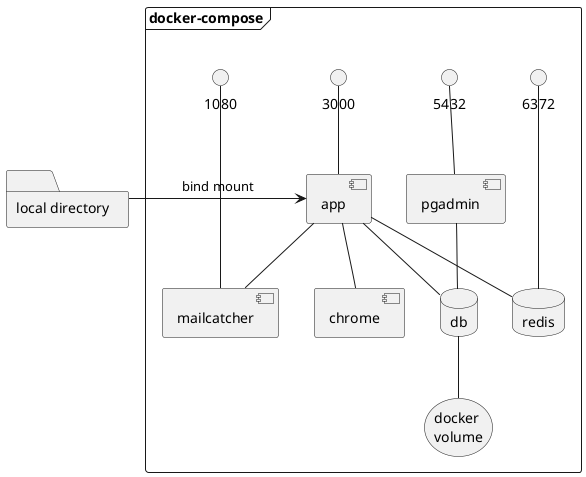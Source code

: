 @startuml
frame docker-compose {
  component app
  component mailcatcher
  component pgadmin
  component chrome
  database redis
  database db
  storage pgdata as "docker\nvolume"

  app -- db
  app -- mailcatcher
  app -- redis
  app -- chrome
  pgadmin -- db
  db -- pgdata

  3000 -- app
  5432 -- pgadmin
  6372 --- redis
  1080 --- mailcatcher
}

folder local as "local directory"
local -> app: bind mount

@enduml

@startuml
skinparameters
@enduml

@startuml
version
@enduml

@startmindmap
* PlantUML
 * UML diagrams
  * Behaviour diagrams
   * Use cases
   * Activities
   * States
   * Interactions
    * Sequences
    * Communication
  * Structure diagrams
   * Classes
   * Objects
    *_ boxless
    *_ boxless
   * Packages
   * Components
   * Deployment
 * Other diagrams
  * Mindmaps
  * Work Breakdown Structures (WBS)
  * C4 diagrams
 * abcx
@endmindmap

@startwbs
* PlantUML
 * UML diagrams
  * Behaviour diagrams
   *_ Use cases
   *_ Activities
@endwbs

@startmindmap
* PlantUML
 * UML diagrams
  * Behaviour diagrams
   * Use cases
   * Activities
   * States
   * Interactions
    * Sequences
    * Communication
  * Structure diagrams
   * Classes
   * Objects
   * Packages
   * Components
   * Deployment
 * Other diagrams
  * Mindmaps
  * Work Breakdown Structures (WBS)
  * C4 diagrams
 * abc
@endmindmap

@startuml
frame docker-compose {
  frame app {
    control puma
    control sidekiq
    puma .. sidekiq
  }
  component mailcatcher
  component pgadmin
  component chrome
  database redis
  database db
  storage pgdata as "docker\nvolume"

  puma --> db
  sidekiq --> mailcatcher
  puma --> redis
  redis <- sidekiq
  puma <--- chrome
  pgadmin --> db
  db --> pgdata
}

folder local as "local directory"
puma <- local: bind mount
@enduml